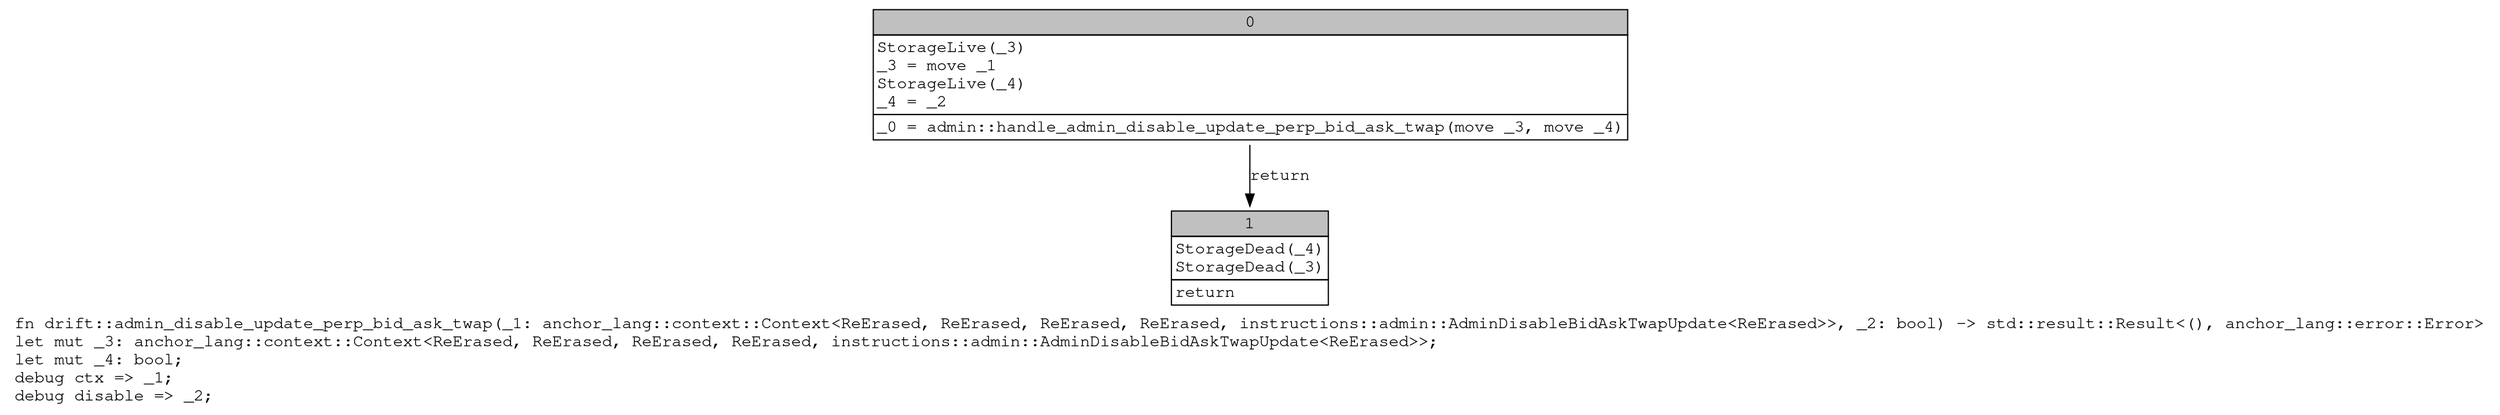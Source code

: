 digraph Mir_0_19920 {
    graph [fontname="Courier, monospace"];
    node [fontname="Courier, monospace"];
    edge [fontname="Courier, monospace"];
    label=<fn drift::admin_disable_update_perp_bid_ask_twap(_1: anchor_lang::context::Context&lt;ReErased, ReErased, ReErased, ReErased, instructions::admin::AdminDisableBidAskTwapUpdate&lt;ReErased&gt;&gt;, _2: bool) -&gt; std::result::Result&lt;(), anchor_lang::error::Error&gt;<br align="left"/>let mut _3: anchor_lang::context::Context&lt;ReErased, ReErased, ReErased, ReErased, instructions::admin::AdminDisableBidAskTwapUpdate&lt;ReErased&gt;&gt;;<br align="left"/>let mut _4: bool;<br align="left"/>debug ctx =&gt; _1;<br align="left"/>debug disable =&gt; _2;<br align="left"/>>;
    bb0__0_19920 [shape="none", label=<<table border="0" cellborder="1" cellspacing="0"><tr><td bgcolor="gray" align="center" colspan="1">0</td></tr><tr><td align="left" balign="left">StorageLive(_3)<br/>_3 = move _1<br/>StorageLive(_4)<br/>_4 = _2<br/></td></tr><tr><td align="left">_0 = admin::handle_admin_disable_update_perp_bid_ask_twap(move _3, move _4)</td></tr></table>>];
    bb1__0_19920 [shape="none", label=<<table border="0" cellborder="1" cellspacing="0"><tr><td bgcolor="gray" align="center" colspan="1">1</td></tr><tr><td align="left" balign="left">StorageDead(_4)<br/>StorageDead(_3)<br/></td></tr><tr><td align="left">return</td></tr></table>>];
    bb0__0_19920 -> bb1__0_19920 [label="return"];
}
